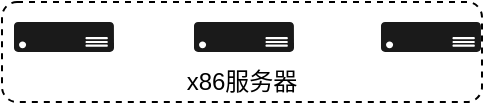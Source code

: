 <mxfile version="20.6.0" type="github">
  <diagram id="BqlMYKcsw9e2q4S42ORV" name="第 1 页">
    <mxGraphModel dx="1038" dy="547" grid="1" gridSize="10" guides="1" tooltips="1" connect="1" arrows="1" fold="1" page="1" pageScale="1" pageWidth="827" pageHeight="1169" math="0" shadow="0">
      <root>
        <mxCell id="0" />
        <mxCell id="1" parent="0" />
        <mxCell id="Gq5B5mHj4HZL16rWCQwO-10" value="&lt;br&gt;&lt;br&gt;x86服务器" style="rounded=1;whiteSpace=wrap;html=1;fillColor=#FFFFFF;dashed=1;" vertex="1" parent="1">
          <mxGeometry x="174" y="280" width="240" height="50" as="geometry" />
        </mxCell>
        <mxCell id="Gq5B5mHj4HZL16rWCQwO-5" value="" style="sketch=0;aspect=fixed;pointerEvents=1;shadow=0;dashed=0;html=1;strokeColor=none;labelPosition=center;verticalLabelPosition=bottom;verticalAlign=top;align=center;fillColor=#1A1A1A;shape=mxgraph.azure.server" vertex="1" parent="1">
          <mxGeometry x="180" y="290" width="50" height="15" as="geometry" />
        </mxCell>
        <mxCell id="Gq5B5mHj4HZL16rWCQwO-6" value="" style="sketch=0;aspect=fixed;pointerEvents=1;shadow=0;dashed=0;html=1;strokeColor=none;labelPosition=center;verticalLabelPosition=bottom;verticalAlign=top;align=center;fillColor=#1A1A1A;shape=mxgraph.azure.server" vertex="1" parent="1">
          <mxGeometry x="270" y="290" width="50" height="15" as="geometry" />
        </mxCell>
        <mxCell id="Gq5B5mHj4HZL16rWCQwO-7" value="" style="sketch=0;aspect=fixed;pointerEvents=1;shadow=0;dashed=0;html=1;strokeColor=none;labelPosition=center;verticalLabelPosition=bottom;verticalAlign=top;align=center;fillColor=#1A1A1A;shape=mxgraph.azure.server" vertex="1" parent="1">
          <mxGeometry x="363.5" y="290" width="50" height="15" as="geometry" />
        </mxCell>
      </root>
    </mxGraphModel>
  </diagram>
</mxfile>

